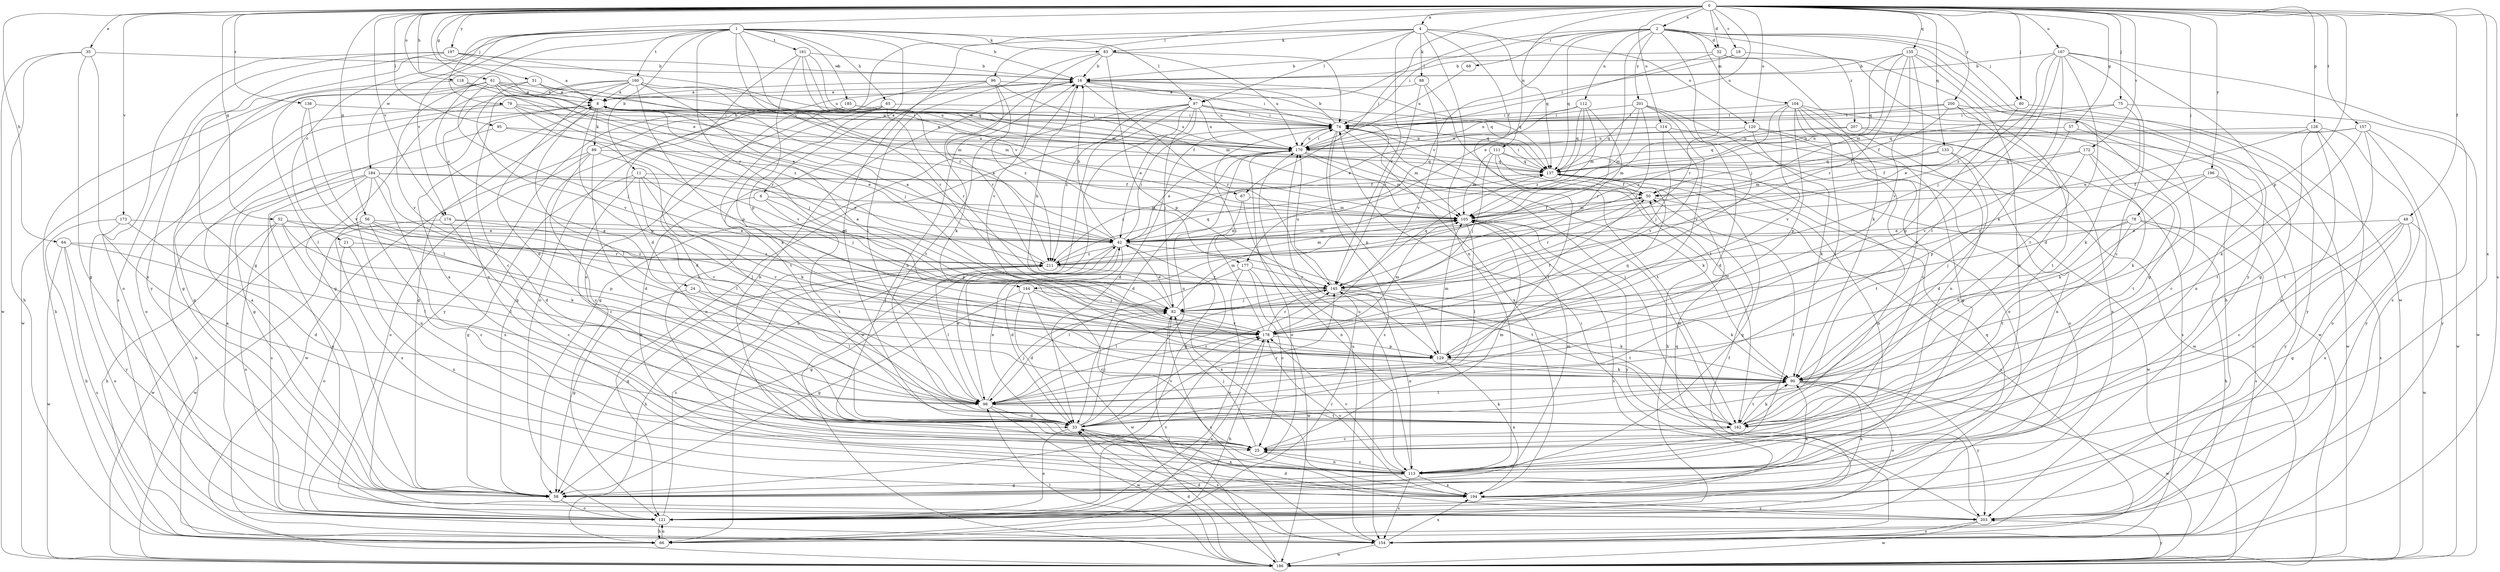 strict digraph  {
0;
1;
2;
4;
6;
8;
11;
16;
18;
21;
24;
25;
32;
33;
35;
42;
48;
50;
51;
52;
56;
57;
58;
61;
64;
65;
66;
67;
68;
74;
75;
78;
79;
80;
82;
83;
88;
89;
90;
95;
96;
97;
98;
104;
105;
111;
112;
113;
114;
118;
120;
121;
128;
129;
133;
135;
137;
138;
144;
145;
154;
157;
160;
161;
162;
167;
170;
172;
173;
174;
177;
178;
184;
185;
186;
194;
196;
197;
200;
201;
203;
207;
211;
0 -> 2  [label=a];
0 -> 4  [label=a];
0 -> 18  [label=c];
0 -> 32  [label=d];
0 -> 35  [label=e];
0 -> 42  [label=e];
0 -> 48  [label=f];
0 -> 51  [label=g];
0 -> 52  [label=g];
0 -> 56  [label=g];
0 -> 57  [label=g];
0 -> 61  [label=h];
0 -> 64  [label=h];
0 -> 67  [label=i];
0 -> 75  [label=j];
0 -> 78  [label=j];
0 -> 79  [label=j];
0 -> 80  [label=j];
0 -> 95  [label=l];
0 -> 96  [label=l];
0 -> 111  [label=n];
0 -> 114  [label=o];
0 -> 118  [label=o];
0 -> 120  [label=o];
0 -> 128  [label=p];
0 -> 129  [label=p];
0 -> 133  [label=q];
0 -> 135  [label=q];
0 -> 138  [label=r];
0 -> 154  [label=s];
0 -> 157  [label=t];
0 -> 167  [label=u];
0 -> 170  [label=u];
0 -> 172  [label=v];
0 -> 173  [label=v];
0 -> 174  [label=v];
0 -> 194  [label=x];
0 -> 196  [label=y];
0 -> 197  [label=y];
0 -> 200  [label=y];
1 -> 6  [label=a];
1 -> 11  [label=b];
1 -> 16  [label=b];
1 -> 21  [label=c];
1 -> 24  [label=c];
1 -> 58  [label=g];
1 -> 65  [label=h];
1 -> 67  [label=i];
1 -> 83  [label=k];
1 -> 97  [label=l];
1 -> 144  [label=r];
1 -> 160  [label=t];
1 -> 161  [label=t];
1 -> 174  [label=v];
1 -> 177  [label=v];
1 -> 184  [label=w];
1 -> 185  [label=w];
2 -> 32  [label=d];
2 -> 68  [label=i];
2 -> 74  [label=i];
2 -> 80  [label=j];
2 -> 82  [label=j];
2 -> 97  [label=l];
2 -> 104  [label=m];
2 -> 112  [label=n];
2 -> 137  [label=q];
2 -> 144  [label=r];
2 -> 177  [label=v];
2 -> 186  [label=w];
2 -> 201  [label=y];
2 -> 203  [label=y];
2 -> 207  [label=z];
4 -> 33  [label=d];
4 -> 50  [label=f];
4 -> 83  [label=k];
4 -> 88  [label=k];
4 -> 97  [label=l];
4 -> 113  [label=n];
4 -> 120  [label=o];
4 -> 121  [label=o];
4 -> 137  [label=q];
4 -> 145  [label=r];
6 -> 105  [label=m];
6 -> 113  [label=n];
6 -> 129  [label=p];
6 -> 162  [label=t];
8 -> 74  [label=i];
8 -> 89  [label=k];
8 -> 98  [label=l];
8 -> 129  [label=p];
11 -> 25  [label=c];
11 -> 50  [label=f];
11 -> 58  [label=g];
11 -> 82  [label=j];
11 -> 90  [label=k];
11 -> 98  [label=l];
16 -> 8  [label=a];
16 -> 74  [label=i];
16 -> 90  [label=k];
16 -> 137  [label=q];
16 -> 145  [label=r];
16 -> 162  [label=t];
16 -> 170  [label=u];
18 -> 16  [label=b];
18 -> 33  [label=d];
18 -> 74  [label=i];
21 -> 121  [label=o];
21 -> 194  [label=x];
21 -> 211  [label=z];
24 -> 58  [label=g];
24 -> 82  [label=j];
24 -> 98  [label=l];
25 -> 8  [label=a];
25 -> 16  [label=b];
25 -> 82  [label=j];
25 -> 105  [label=m];
25 -> 113  [label=n];
32 -> 16  [label=b];
32 -> 42  [label=e];
32 -> 66  [label=h];
32 -> 90  [label=k];
32 -> 145  [label=r];
33 -> 42  [label=e];
33 -> 82  [label=j];
33 -> 90  [label=k];
33 -> 121  [label=o];
33 -> 145  [label=r];
33 -> 154  [label=s];
33 -> 170  [label=u];
33 -> 178  [label=v];
33 -> 194  [label=x];
35 -> 16  [label=b];
35 -> 58  [label=g];
35 -> 66  [label=h];
35 -> 186  [label=w];
35 -> 194  [label=x];
42 -> 8  [label=a];
42 -> 16  [label=b];
42 -> 33  [label=d];
42 -> 58  [label=g];
42 -> 74  [label=i];
42 -> 98  [label=l];
42 -> 105  [label=m];
42 -> 162  [label=t];
42 -> 194  [label=x];
42 -> 211  [label=z];
48 -> 25  [label=c];
48 -> 42  [label=e];
48 -> 58  [label=g];
48 -> 113  [label=n];
48 -> 186  [label=w];
48 -> 194  [label=x];
50 -> 105  [label=m];
50 -> 145  [label=r];
50 -> 154  [label=s];
51 -> 8  [label=a];
51 -> 105  [label=m];
51 -> 170  [label=u];
51 -> 178  [label=v];
51 -> 186  [label=w];
52 -> 42  [label=e];
52 -> 66  [label=h];
52 -> 90  [label=k];
52 -> 98  [label=l];
52 -> 121  [label=o];
52 -> 129  [label=p];
56 -> 25  [label=c];
56 -> 42  [label=e];
56 -> 145  [label=r];
56 -> 178  [label=v];
56 -> 186  [label=w];
56 -> 194  [label=x];
57 -> 25  [label=c];
57 -> 170  [label=u];
57 -> 178  [label=v];
58 -> 8  [label=a];
58 -> 121  [label=o];
58 -> 137  [label=q];
61 -> 8  [label=a];
61 -> 66  [label=h];
61 -> 82  [label=j];
61 -> 98  [label=l];
61 -> 105  [label=m];
61 -> 145  [label=r];
61 -> 170  [label=u];
61 -> 178  [label=v];
61 -> 211  [label=z];
64 -> 33  [label=d];
64 -> 121  [label=o];
64 -> 154  [label=s];
64 -> 186  [label=w];
64 -> 211  [label=z];
65 -> 33  [label=d];
65 -> 58  [label=g];
65 -> 74  [label=i];
65 -> 90  [label=k];
65 -> 145  [label=r];
65 -> 162  [label=t];
66 -> 121  [label=o];
66 -> 178  [label=v];
67 -> 58  [label=g];
67 -> 105  [label=m];
67 -> 113  [label=n];
68 -> 170  [label=u];
74 -> 16  [label=b];
74 -> 33  [label=d];
74 -> 105  [label=m];
74 -> 129  [label=p];
74 -> 154  [label=s];
74 -> 162  [label=t];
74 -> 170  [label=u];
75 -> 74  [label=i];
75 -> 90  [label=k];
75 -> 137  [label=q];
75 -> 186  [label=w];
78 -> 42  [label=e];
78 -> 66  [label=h];
78 -> 82  [label=j];
78 -> 90  [label=k];
78 -> 154  [label=s];
78 -> 162  [label=t];
79 -> 50  [label=f];
79 -> 58  [label=g];
79 -> 74  [label=i];
79 -> 82  [label=j];
79 -> 121  [label=o];
79 -> 178  [label=v];
80 -> 74  [label=i];
80 -> 129  [label=p];
80 -> 203  [label=y];
82 -> 16  [label=b];
82 -> 42  [label=e];
82 -> 90  [label=k];
82 -> 105  [label=m];
82 -> 154  [label=s];
82 -> 178  [label=v];
83 -> 16  [label=b];
83 -> 74  [label=i];
83 -> 98  [label=l];
83 -> 129  [label=p];
83 -> 170  [label=u];
83 -> 178  [label=v];
88 -> 8  [label=a];
88 -> 145  [label=r];
88 -> 162  [label=t];
88 -> 178  [label=v];
89 -> 16  [label=b];
89 -> 25  [label=c];
89 -> 33  [label=d];
89 -> 98  [label=l];
89 -> 121  [label=o];
89 -> 137  [label=q];
89 -> 186  [label=w];
90 -> 98  [label=l];
90 -> 121  [label=o];
90 -> 162  [label=t];
90 -> 186  [label=w];
90 -> 194  [label=x];
90 -> 203  [label=y];
95 -> 42  [label=e];
95 -> 58  [label=g];
95 -> 170  [label=u];
96 -> 8  [label=a];
96 -> 105  [label=m];
96 -> 113  [label=n];
96 -> 121  [label=o];
96 -> 137  [label=q];
96 -> 145  [label=r];
96 -> 211  [label=z];
97 -> 42  [label=e];
97 -> 58  [label=g];
97 -> 66  [label=h];
97 -> 74  [label=i];
97 -> 82  [label=j];
97 -> 121  [label=o];
97 -> 137  [label=q];
97 -> 170  [label=u];
97 -> 186  [label=w];
97 -> 194  [label=x];
97 -> 211  [label=z];
98 -> 33  [label=d];
98 -> 42  [label=e];
98 -> 82  [label=j];
98 -> 145  [label=r];
98 -> 162  [label=t];
98 -> 186  [label=w];
104 -> 25  [label=c];
104 -> 58  [label=g];
104 -> 74  [label=i];
104 -> 98  [label=l];
104 -> 113  [label=n];
104 -> 129  [label=p];
104 -> 178  [label=v];
104 -> 186  [label=w];
104 -> 211  [label=z];
105 -> 42  [label=e];
105 -> 50  [label=f];
105 -> 98  [label=l];
105 -> 154  [label=s];
105 -> 203  [label=y];
111 -> 66  [label=h];
111 -> 82  [label=j];
111 -> 98  [label=l];
111 -> 105  [label=m];
111 -> 137  [label=q];
111 -> 162  [label=t];
112 -> 42  [label=e];
112 -> 74  [label=i];
112 -> 105  [label=m];
112 -> 137  [label=q];
112 -> 145  [label=r];
112 -> 211  [label=z];
113 -> 16  [label=b];
113 -> 25  [label=c];
113 -> 50  [label=f];
113 -> 58  [label=g];
113 -> 105  [label=m];
113 -> 154  [label=s];
113 -> 170  [label=u];
113 -> 178  [label=v];
113 -> 194  [label=x];
114 -> 82  [label=j];
114 -> 170  [label=u];
114 -> 178  [label=v];
114 -> 186  [label=w];
118 -> 8  [label=a];
118 -> 42  [label=e];
118 -> 58  [label=g];
120 -> 90  [label=k];
120 -> 105  [label=m];
120 -> 121  [label=o];
120 -> 154  [label=s];
120 -> 170  [label=u];
121 -> 50  [label=f];
121 -> 66  [label=h];
121 -> 137  [label=q];
121 -> 145  [label=r];
121 -> 178  [label=v];
121 -> 211  [label=z];
128 -> 42  [label=e];
128 -> 113  [label=n];
128 -> 121  [label=o];
128 -> 162  [label=t];
128 -> 170  [label=u];
128 -> 203  [label=y];
129 -> 90  [label=k];
129 -> 105  [label=m];
129 -> 137  [label=q];
129 -> 194  [label=x];
133 -> 33  [label=d];
133 -> 105  [label=m];
133 -> 113  [label=n];
133 -> 137  [label=q];
135 -> 16  [label=b];
135 -> 58  [label=g];
135 -> 105  [label=m];
135 -> 113  [label=n];
135 -> 137  [label=q];
135 -> 145  [label=r];
135 -> 162  [label=t];
135 -> 178  [label=v];
137 -> 50  [label=f];
137 -> 74  [label=i];
137 -> 113  [label=n];
137 -> 186  [label=w];
137 -> 211  [label=z];
138 -> 74  [label=i];
138 -> 98  [label=l];
138 -> 178  [label=v];
144 -> 25  [label=c];
144 -> 33  [label=d];
144 -> 58  [label=g];
144 -> 82  [label=j];
144 -> 186  [label=w];
145 -> 82  [label=j];
145 -> 90  [label=k];
145 -> 98  [label=l];
145 -> 113  [label=n];
145 -> 137  [label=q];
145 -> 162  [label=t];
145 -> 170  [label=u];
154 -> 8  [label=a];
154 -> 33  [label=d];
154 -> 170  [label=u];
154 -> 186  [label=w];
154 -> 194  [label=x];
157 -> 50  [label=f];
157 -> 90  [label=k];
157 -> 162  [label=t];
157 -> 170  [label=u];
157 -> 186  [label=w];
157 -> 203  [label=y];
160 -> 8  [label=a];
160 -> 25  [label=c];
160 -> 33  [label=d];
160 -> 58  [label=g];
160 -> 82  [label=j];
160 -> 113  [label=n];
160 -> 129  [label=p];
160 -> 145  [label=r];
160 -> 170  [label=u];
161 -> 16  [label=b];
161 -> 33  [label=d];
161 -> 105  [label=m];
161 -> 129  [label=p];
161 -> 137  [label=q];
161 -> 211  [label=z];
162 -> 25  [label=c];
162 -> 74  [label=i];
162 -> 90  [label=k];
162 -> 105  [label=m];
167 -> 16  [label=b];
167 -> 25  [label=c];
167 -> 58  [label=g];
167 -> 82  [label=j];
167 -> 90  [label=k];
167 -> 98  [label=l];
167 -> 154  [label=s];
167 -> 162  [label=t];
167 -> 211  [label=z];
170 -> 8  [label=a];
170 -> 33  [label=d];
170 -> 42  [label=e];
170 -> 74  [label=i];
170 -> 90  [label=k];
170 -> 105  [label=m];
170 -> 121  [label=o];
170 -> 137  [label=q];
172 -> 50  [label=f];
172 -> 90  [label=k];
172 -> 129  [label=p];
172 -> 137  [label=q];
172 -> 162  [label=t];
173 -> 42  [label=e];
173 -> 66  [label=h];
173 -> 98  [label=l];
173 -> 203  [label=y];
174 -> 25  [label=c];
174 -> 42  [label=e];
174 -> 178  [label=v];
174 -> 186  [label=w];
177 -> 25  [label=c];
177 -> 98  [label=l];
177 -> 121  [label=o];
177 -> 145  [label=r];
177 -> 186  [label=w];
178 -> 8  [label=a];
178 -> 50  [label=f];
178 -> 66  [label=h];
178 -> 74  [label=i];
178 -> 105  [label=m];
178 -> 129  [label=p];
178 -> 145  [label=r];
184 -> 33  [label=d];
184 -> 42  [label=e];
184 -> 50  [label=f];
184 -> 66  [label=h];
184 -> 113  [label=n];
184 -> 121  [label=o];
184 -> 154  [label=s];
184 -> 194  [label=x];
185 -> 58  [label=g];
185 -> 74  [label=i];
185 -> 170  [label=u];
185 -> 203  [label=y];
186 -> 33  [label=d];
186 -> 82  [label=j];
186 -> 98  [label=l];
186 -> 203  [label=y];
194 -> 90  [label=k];
194 -> 137  [label=q];
194 -> 178  [label=v];
194 -> 203  [label=y];
196 -> 50  [label=f];
196 -> 90  [label=k];
196 -> 145  [label=r];
196 -> 154  [label=s];
196 -> 203  [label=y];
197 -> 8  [label=a];
197 -> 16  [label=b];
197 -> 121  [label=o];
197 -> 154  [label=s];
197 -> 170  [label=u];
197 -> 203  [label=y];
200 -> 42  [label=e];
200 -> 50  [label=f];
200 -> 74  [label=i];
200 -> 113  [label=n];
200 -> 162  [label=t];
200 -> 170  [label=u];
201 -> 33  [label=d];
201 -> 74  [label=i];
201 -> 105  [label=m];
201 -> 121  [label=o];
201 -> 137  [label=q];
201 -> 145  [label=r];
201 -> 178  [label=v];
203 -> 33  [label=d];
203 -> 74  [label=i];
203 -> 154  [label=s];
203 -> 186  [label=w];
207 -> 137  [label=q];
207 -> 170  [label=u];
207 -> 186  [label=w];
207 -> 194  [label=x];
211 -> 8  [label=a];
211 -> 58  [label=g];
211 -> 66  [label=h];
211 -> 98  [label=l];
211 -> 105  [label=m];
211 -> 137  [label=q];
211 -> 145  [label=r];
}
